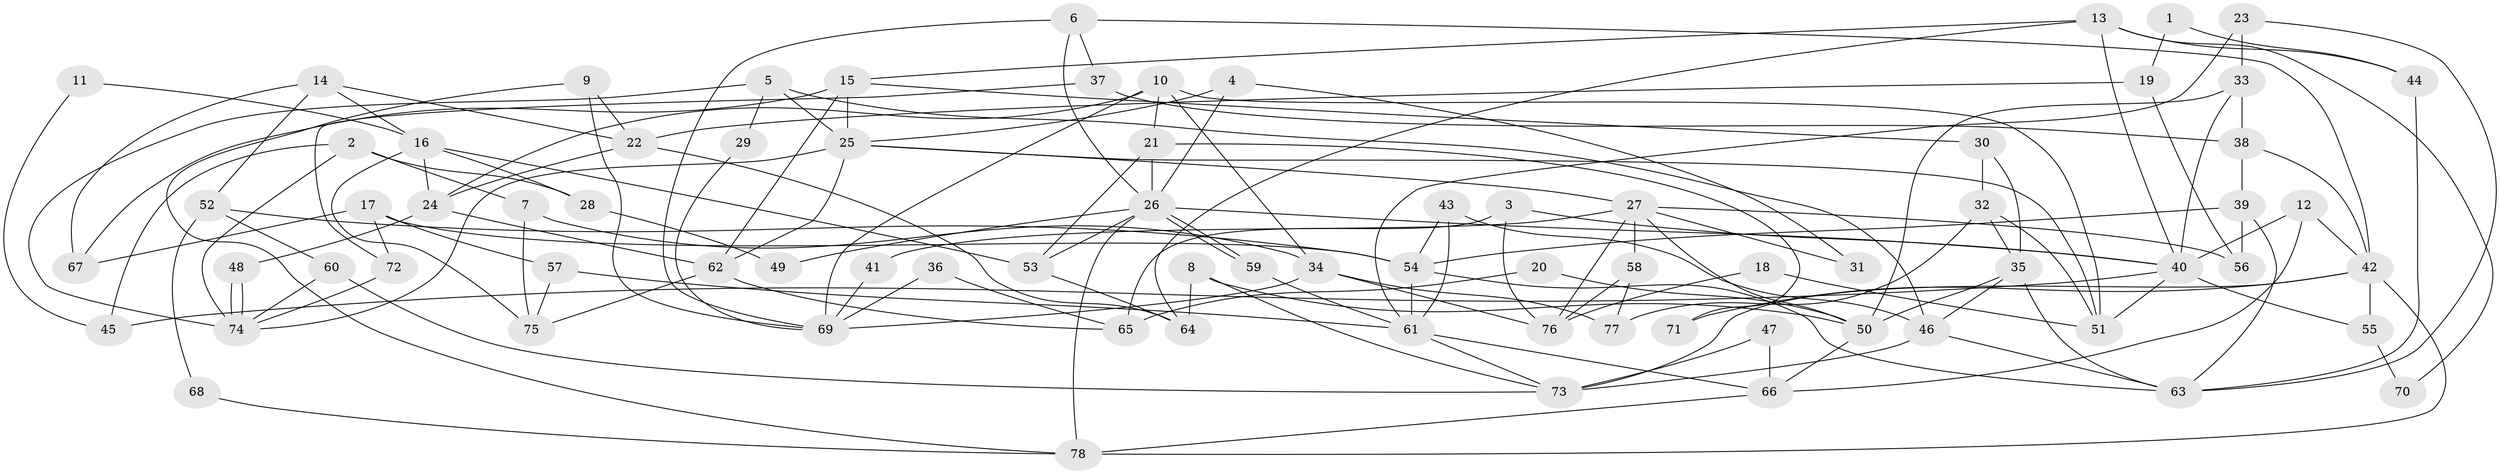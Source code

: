 // coarse degree distribution, {3: 0.22, 4: 0.18, 6: 0.12, 8: 0.1, 2: 0.16, 7: 0.1, 9: 0.08, 5: 0.04}
// Generated by graph-tools (version 1.1) at 2025/42/03/06/25 10:42:01]
// undirected, 78 vertices, 156 edges
graph export_dot {
graph [start="1"]
  node [color=gray90,style=filled];
  1;
  2;
  3;
  4;
  5;
  6;
  7;
  8;
  9;
  10;
  11;
  12;
  13;
  14;
  15;
  16;
  17;
  18;
  19;
  20;
  21;
  22;
  23;
  24;
  25;
  26;
  27;
  28;
  29;
  30;
  31;
  32;
  33;
  34;
  35;
  36;
  37;
  38;
  39;
  40;
  41;
  42;
  43;
  44;
  45;
  46;
  47;
  48;
  49;
  50;
  51;
  52;
  53;
  54;
  55;
  56;
  57;
  58;
  59;
  60;
  61;
  62;
  63;
  64;
  65;
  66;
  67;
  68;
  69;
  70;
  71;
  72;
  73;
  74;
  75;
  76;
  77;
  78;
  1 -- 44;
  1 -- 19;
  2 -- 7;
  2 -- 74;
  2 -- 28;
  2 -- 45;
  3 -- 40;
  3 -- 76;
  3 -- 65;
  4 -- 26;
  4 -- 25;
  4 -- 31;
  5 -- 74;
  5 -- 25;
  5 -- 29;
  5 -- 46;
  6 -- 26;
  6 -- 42;
  6 -- 37;
  6 -- 69;
  7 -- 34;
  7 -- 75;
  8 -- 64;
  8 -- 73;
  8 -- 50;
  9 -- 22;
  9 -- 69;
  9 -- 78;
  10 -- 24;
  10 -- 34;
  10 -- 21;
  10 -- 51;
  10 -- 69;
  11 -- 45;
  11 -- 16;
  12 -- 42;
  12 -- 66;
  12 -- 40;
  13 -- 40;
  13 -- 15;
  13 -- 44;
  13 -- 64;
  13 -- 70;
  14 -- 22;
  14 -- 67;
  14 -- 16;
  14 -- 52;
  15 -- 25;
  15 -- 30;
  15 -- 62;
  15 -- 67;
  16 -- 53;
  16 -- 24;
  16 -- 28;
  16 -- 75;
  17 -- 72;
  17 -- 54;
  17 -- 57;
  17 -- 67;
  18 -- 51;
  18 -- 76;
  19 -- 22;
  19 -- 56;
  20 -- 65;
  20 -- 50;
  21 -- 26;
  21 -- 53;
  21 -- 71;
  22 -- 24;
  22 -- 64;
  23 -- 33;
  23 -- 61;
  23 -- 63;
  24 -- 62;
  24 -- 48;
  25 -- 74;
  25 -- 62;
  25 -- 27;
  25 -- 51;
  26 -- 59;
  26 -- 59;
  26 -- 40;
  26 -- 49;
  26 -- 53;
  26 -- 78;
  27 -- 50;
  27 -- 31;
  27 -- 41;
  27 -- 56;
  27 -- 58;
  27 -- 76;
  28 -- 49;
  29 -- 69;
  30 -- 35;
  30 -- 32;
  32 -- 51;
  32 -- 35;
  32 -- 77;
  33 -- 38;
  33 -- 40;
  33 -- 50;
  34 -- 69;
  34 -- 76;
  34 -- 77;
  35 -- 50;
  35 -- 63;
  35 -- 46;
  36 -- 69;
  36 -- 65;
  37 -- 38;
  37 -- 72;
  38 -- 39;
  38 -- 42;
  39 -- 54;
  39 -- 63;
  39 -- 56;
  40 -- 51;
  40 -- 45;
  40 -- 55;
  41 -- 69;
  42 -- 73;
  42 -- 78;
  42 -- 55;
  42 -- 71;
  43 -- 46;
  43 -- 54;
  43 -- 61;
  44 -- 63;
  46 -- 63;
  46 -- 73;
  47 -- 66;
  47 -- 73;
  48 -- 74;
  48 -- 74;
  50 -- 66;
  52 -- 54;
  52 -- 60;
  52 -- 68;
  53 -- 64;
  54 -- 63;
  54 -- 61;
  55 -- 70;
  57 -- 61;
  57 -- 75;
  58 -- 77;
  58 -- 76;
  59 -- 61;
  60 -- 73;
  60 -- 74;
  61 -- 66;
  61 -- 73;
  62 -- 75;
  62 -- 65;
  66 -- 78;
  68 -- 78;
  72 -- 74;
}
